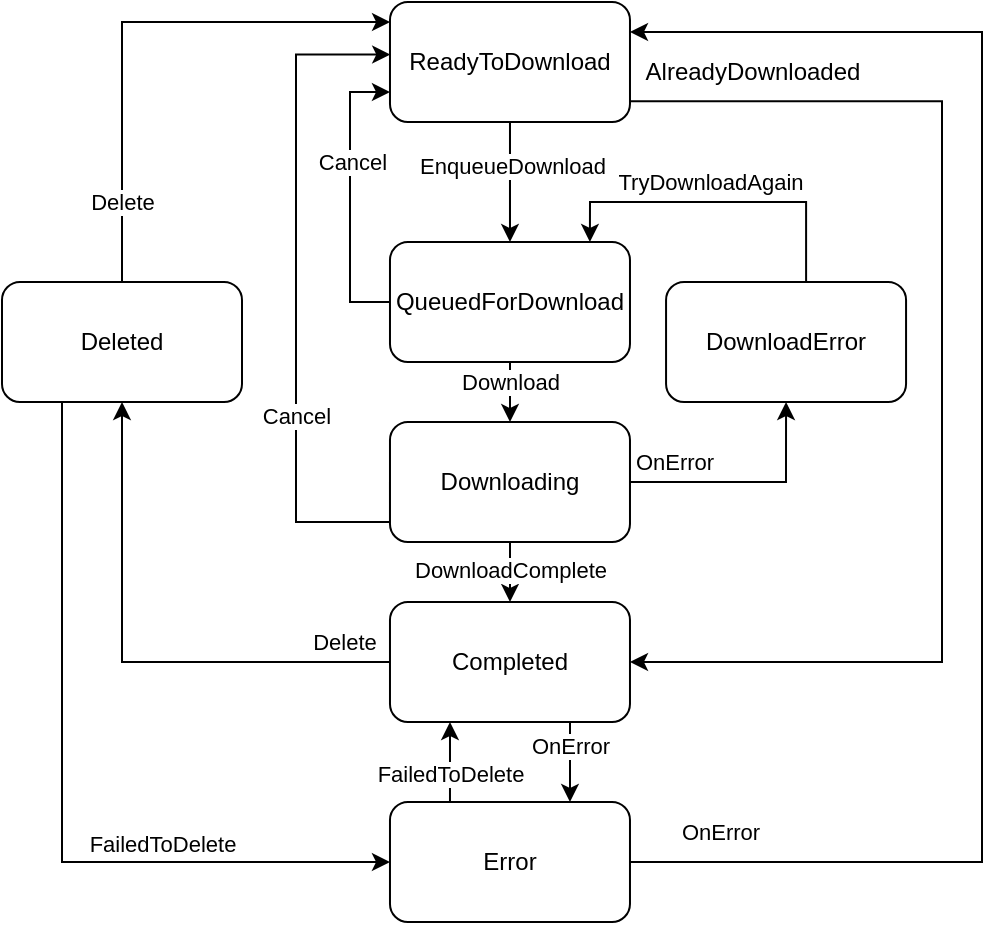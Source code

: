 <mxfile version="20.5.1" type="github">
  <diagram id="32U8eM802ad70G1T83tJ" name="Page-1">
    <mxGraphModel dx="588" dy="1404" grid="1" gridSize="10" guides="1" tooltips="1" connect="1" arrows="1" fold="1" page="1" pageScale="1" pageWidth="850" pageHeight="1100" math="0" shadow="0">
      <root>
        <mxCell id="0" />
        <mxCell id="1" parent="0" />
        <mxCell id="GUVT5bT9iIzlpzMXZ2RR-25" value="Inbound" parent="0" />
        <mxCell id="GUVT5bT9iIzlpzMXZ2RR-27" value="" style="edgeStyle=orthogonalEdgeStyle;rounded=0;orthogonalLoop=1;jettySize=auto;html=1;" parent="GUVT5bT9iIzlpzMXZ2RR-25" source="GUVT5bT9iIzlpzMXZ2RR-29" target="GUVT5bT9iIzlpzMXZ2RR-34" edge="1">
          <mxGeometry relative="1" as="geometry" />
        </mxCell>
        <mxCell id="GUVT5bT9iIzlpzMXZ2RR-28" value="EnqueueDownload" style="edgeLabel;html=1;align=center;verticalAlign=middle;resizable=0;points=[];" parent="GUVT5bT9iIzlpzMXZ2RR-27" vertex="1" connectable="0">
          <mxGeometry x="-0.29" y="1" relative="1" as="geometry">
            <mxPoint as="offset" />
          </mxGeometry>
        </mxCell>
        <mxCell id="GUVT5bT9iIzlpzMXZ2RR-78" style="edgeStyle=orthogonalEdgeStyle;rounded=0;orthogonalLoop=1;jettySize=auto;html=1;exitX=1.001;exitY=0.827;exitDx=0;exitDy=0;entryX=1;entryY=0.5;entryDx=0;entryDy=0;exitPerimeter=0;" parent="GUVT5bT9iIzlpzMXZ2RR-25" source="GUVT5bT9iIzlpzMXZ2RR-29" target="GUVT5bT9iIzlpzMXZ2RR-42" edge="1">
          <mxGeometry relative="1" as="geometry">
            <Array as="points">
              <mxPoint x="540" y="60" />
              <mxPoint x="540" y="340" />
            </Array>
          </mxGeometry>
        </mxCell>
        <mxCell id="GUVT5bT9iIzlpzMXZ2RR-29" value="ReadyToDownload" style="rounded=1;whiteSpace=wrap;html=1;" parent="GUVT5bT9iIzlpzMXZ2RR-25" vertex="1">
          <mxGeometry x="263.99" y="10" width="120" height="60" as="geometry" />
        </mxCell>
        <mxCell id="GUVT5bT9iIzlpzMXZ2RR-30" value="" style="edgeStyle=orthogonalEdgeStyle;rounded=0;orthogonalLoop=1;jettySize=auto;html=1;" parent="GUVT5bT9iIzlpzMXZ2RR-25" source="GUVT5bT9iIzlpzMXZ2RR-34" target="GUVT5bT9iIzlpzMXZ2RR-39" edge="1">
          <mxGeometry relative="1" as="geometry" />
        </mxCell>
        <mxCell id="GUVT5bT9iIzlpzMXZ2RR-31" value="Download" style="edgeLabel;html=1;align=center;verticalAlign=middle;resizable=0;points=[];" parent="GUVT5bT9iIzlpzMXZ2RR-30" vertex="1" connectable="0">
          <mxGeometry x="0.272" y="1" relative="1" as="geometry">
            <mxPoint x="-1" y="-2" as="offset" />
          </mxGeometry>
        </mxCell>
        <mxCell id="wKQMWwQcLif5Yqx3bAVA-6" style="edgeStyle=orthogonalEdgeStyle;rounded=0;orthogonalLoop=1;jettySize=auto;html=1;exitX=0;exitY=0.5;exitDx=0;exitDy=0;entryX=0;entryY=0.75;entryDx=0;entryDy=0;" parent="GUVT5bT9iIzlpzMXZ2RR-25" source="GUVT5bT9iIzlpzMXZ2RR-34" target="GUVT5bT9iIzlpzMXZ2RR-29" edge="1">
          <mxGeometry relative="1" as="geometry" />
        </mxCell>
        <mxCell id="wKQMWwQcLif5Yqx3bAVA-9" value="Cancel" style="edgeLabel;html=1;align=center;verticalAlign=middle;resizable=0;points=[];" parent="wKQMWwQcLif5Yqx3bAVA-6" vertex="1" connectable="0">
          <mxGeometry x="0.246" y="-1" relative="1" as="geometry">
            <mxPoint as="offset" />
          </mxGeometry>
        </mxCell>
        <mxCell id="GUVT5bT9iIzlpzMXZ2RR-34" value="QueuedForDownload" style="rounded=1;whiteSpace=wrap;html=1;" parent="GUVT5bT9iIzlpzMXZ2RR-25" vertex="1">
          <mxGeometry x="263.99" y="130" width="120" height="60" as="geometry" />
        </mxCell>
        <mxCell id="GUVT5bT9iIzlpzMXZ2RR-35" value="" style="edgeStyle=orthogonalEdgeStyle;rounded=0;orthogonalLoop=1;jettySize=auto;html=1;" parent="GUVT5bT9iIzlpzMXZ2RR-25" source="GUVT5bT9iIzlpzMXZ2RR-39" target="GUVT5bT9iIzlpzMXZ2RR-42" edge="1">
          <mxGeometry relative="1" as="geometry" />
        </mxCell>
        <mxCell id="GUVT5bT9iIzlpzMXZ2RR-36" value="DownloadComplete" style="edgeLabel;html=1;align=center;verticalAlign=middle;resizable=0;points=[];" parent="GUVT5bT9iIzlpzMXZ2RR-35" vertex="1" connectable="0">
          <mxGeometry x="0.231" y="1" relative="1" as="geometry">
            <mxPoint x="-1" y="3" as="offset" />
          </mxGeometry>
        </mxCell>
        <mxCell id="GUVT5bT9iIzlpzMXZ2RR-37" style="edgeStyle=orthogonalEdgeStyle;rounded=0;orthogonalLoop=1;jettySize=auto;html=1;exitX=1;exitY=0.5;exitDx=0;exitDy=0;entryX=0.5;entryY=1;entryDx=0;entryDy=0;" parent="GUVT5bT9iIzlpzMXZ2RR-25" source="GUVT5bT9iIzlpzMXZ2RR-39" target="GUVT5bT9iIzlpzMXZ2RR-45" edge="1">
          <mxGeometry relative="1" as="geometry" />
        </mxCell>
        <mxCell id="GUVT5bT9iIzlpzMXZ2RR-38" value="OnError" style="edgeLabel;html=1;align=center;verticalAlign=middle;resizable=0;points=[];" parent="GUVT5bT9iIzlpzMXZ2RR-37" vertex="1" connectable="0">
          <mxGeometry x="-0.152" y="1" relative="1" as="geometry">
            <mxPoint x="-28" y="-9" as="offset" />
          </mxGeometry>
        </mxCell>
        <mxCell id="wKQMWwQcLif5Yqx3bAVA-7" style="edgeStyle=orthogonalEdgeStyle;rounded=0;orthogonalLoop=1;jettySize=auto;html=1;exitX=0;exitY=0.5;exitDx=0;exitDy=0;entryX=0.001;entryY=0.438;entryDx=0;entryDy=0;entryPerimeter=0;" parent="GUVT5bT9iIzlpzMXZ2RR-25" source="GUVT5bT9iIzlpzMXZ2RR-39" target="GUVT5bT9iIzlpzMXZ2RR-29" edge="1">
          <mxGeometry relative="1" as="geometry">
            <Array as="points">
              <mxPoint x="217" y="270" />
              <mxPoint x="217" y="36" />
            </Array>
          </mxGeometry>
        </mxCell>
        <mxCell id="wKQMWwQcLif5Yqx3bAVA-8" value="Cancel" style="edgeLabel;html=1;align=center;verticalAlign=middle;resizable=0;points=[];" parent="wKQMWwQcLif5Yqx3bAVA-7" vertex="1" connectable="0">
          <mxGeometry x="-0.309" relative="1" as="geometry">
            <mxPoint as="offset" />
          </mxGeometry>
        </mxCell>
        <mxCell id="GUVT5bT9iIzlpzMXZ2RR-39" value="Downloading" style="rounded=1;whiteSpace=wrap;html=1;" parent="GUVT5bT9iIzlpzMXZ2RR-25" vertex="1">
          <mxGeometry x="263.99" y="220" width="120" height="60" as="geometry" />
        </mxCell>
        <mxCell id="GUVT5bT9iIzlpzMXZ2RR-40" style="edgeStyle=orthogonalEdgeStyle;rounded=0;orthogonalLoop=1;jettySize=auto;html=1;exitX=0.5;exitY=0;exitDx=0;exitDy=0;" parent="GUVT5bT9iIzlpzMXZ2RR-25" source="s1Fuius8Vt1sjJiFdpHV-14" edge="1">
          <mxGeometry relative="1" as="geometry">
            <mxPoint x="110" y="390" as="sourcePoint" />
            <mxPoint x="264.03" y="20" as="targetPoint" />
            <Array as="points">
              <mxPoint x="130" y="20" />
            </Array>
          </mxGeometry>
        </mxCell>
        <mxCell id="GUVT5bT9iIzlpzMXZ2RR-41" value="Delete" style="edgeLabel;html=1;align=center;verticalAlign=middle;resizable=0;points=[];" parent="GUVT5bT9iIzlpzMXZ2RR-40" vertex="1" connectable="0">
          <mxGeometry x="-0.154" y="2" relative="1" as="geometry">
            <mxPoint x="2" y="71" as="offset" />
          </mxGeometry>
        </mxCell>
        <mxCell id="s1Fuius8Vt1sjJiFdpHV-9" style="edgeStyle=orthogonalEdgeStyle;rounded=0;orthogonalLoop=1;jettySize=auto;html=1;exitX=1;exitY=0.5;exitDx=0;exitDy=0;entryX=1;entryY=0.25;entryDx=0;entryDy=0;startArrow=none;startFill=0;endArrow=classic;endFill=1;" edge="1" parent="GUVT5bT9iIzlpzMXZ2RR-25" source="s1Fuius8Vt1sjJiFdpHV-11" target="GUVT5bT9iIzlpzMXZ2RR-29">
          <mxGeometry relative="1" as="geometry">
            <Array as="points">
              <mxPoint x="560" y="440" />
              <mxPoint x="560" y="25" />
            </Array>
          </mxGeometry>
        </mxCell>
        <mxCell id="s1Fuius8Vt1sjJiFdpHV-10" value="OnError" style="edgeLabel;html=1;align=center;verticalAlign=middle;resizable=0;points=[];" vertex="1" connectable="0" parent="s1Fuius8Vt1sjJiFdpHV-9">
          <mxGeometry x="-0.904" y="1" relative="1" as="geometry">
            <mxPoint x="8" y="-14" as="offset" />
          </mxGeometry>
        </mxCell>
        <mxCell id="s1Fuius8Vt1sjJiFdpHV-12" value="" style="edgeStyle=orthogonalEdgeStyle;rounded=0;orthogonalLoop=1;jettySize=auto;html=1;startArrow=none;startFill=0;endArrow=classic;endFill=1;exitX=0.75;exitY=1;exitDx=0;exitDy=0;entryX=0.75;entryY=0;entryDx=0;entryDy=0;" edge="1" parent="GUVT5bT9iIzlpzMXZ2RR-25" source="GUVT5bT9iIzlpzMXZ2RR-42" target="s1Fuius8Vt1sjJiFdpHV-11">
          <mxGeometry relative="1" as="geometry" />
        </mxCell>
        <mxCell id="s1Fuius8Vt1sjJiFdpHV-13" value="OnError" style="edgeLabel;html=1;align=center;verticalAlign=middle;resizable=0;points=[];" vertex="1" connectable="0" parent="s1Fuius8Vt1sjJiFdpHV-12">
          <mxGeometry x="-0.42" y="-1" relative="1" as="geometry">
            <mxPoint x="1" as="offset" />
          </mxGeometry>
        </mxCell>
        <mxCell id="s1Fuius8Vt1sjJiFdpHV-15" value="" style="edgeStyle=orthogonalEdgeStyle;rounded=0;orthogonalLoop=1;jettySize=auto;html=1;startArrow=none;startFill=0;endArrow=classic;endFill=1;" edge="1" parent="GUVT5bT9iIzlpzMXZ2RR-25" source="GUVT5bT9iIzlpzMXZ2RR-42" target="s1Fuius8Vt1sjJiFdpHV-14">
          <mxGeometry relative="1" as="geometry" />
        </mxCell>
        <mxCell id="s1Fuius8Vt1sjJiFdpHV-16" value="Delete" style="edgeLabel;html=1;align=center;verticalAlign=middle;resizable=0;points=[];" vertex="1" connectable="0" parent="s1Fuius8Vt1sjJiFdpHV-15">
          <mxGeometry x="-0.277" relative="1" as="geometry">
            <mxPoint x="72" y="-10" as="offset" />
          </mxGeometry>
        </mxCell>
        <mxCell id="GUVT5bT9iIzlpzMXZ2RR-42" value="Completed" style="rounded=1;whiteSpace=wrap;html=1;" parent="GUVT5bT9iIzlpzMXZ2RR-25" vertex="1">
          <mxGeometry x="263.99" y="310" width="120" height="60" as="geometry" />
        </mxCell>
        <mxCell id="GUVT5bT9iIzlpzMXZ2RR-43" style="edgeStyle=orthogonalEdgeStyle;rounded=0;orthogonalLoop=1;jettySize=auto;html=1;entryX=0.833;entryY=0;entryDx=0;entryDy=0;entryPerimeter=0;exitX=0.5;exitY=0;exitDx=0;exitDy=0;" parent="GUVT5bT9iIzlpzMXZ2RR-25" source="GUVT5bT9iIzlpzMXZ2RR-45" target="GUVT5bT9iIzlpzMXZ2RR-34" edge="1">
          <mxGeometry relative="1" as="geometry">
            <mxPoint x="443.99" y="70" as="targetPoint" />
            <Array as="points">
              <mxPoint x="472.03" y="110" />
              <mxPoint x="364.03" y="110" />
            </Array>
            <mxPoint x="563.99" y="150" as="sourcePoint" />
          </mxGeometry>
        </mxCell>
        <mxCell id="GUVT5bT9iIzlpzMXZ2RR-44" value="TryDownloadAgain" style="edgeLabel;html=1;align=center;verticalAlign=middle;resizable=0;points=[];" parent="GUVT5bT9iIzlpzMXZ2RR-43" vertex="1" connectable="0">
          <mxGeometry x="0.356" y="1" relative="1" as="geometry">
            <mxPoint x="22" y="-11" as="offset" />
          </mxGeometry>
        </mxCell>
        <mxCell id="GUVT5bT9iIzlpzMXZ2RR-45" value="DownloadError" style="rounded=1;whiteSpace=wrap;html=1;" parent="GUVT5bT9iIzlpzMXZ2RR-25" vertex="1">
          <mxGeometry x="402.03" y="150" width="120" height="60" as="geometry" />
        </mxCell>
        <mxCell id="wKQMWwQcLif5Yqx3bAVA-1" value="AlreadyDownloaded" style="text;html=1;align=center;verticalAlign=middle;resizable=0;points=[];autosize=1;strokeColor=none;fillColor=none;" parent="GUVT5bT9iIzlpzMXZ2RR-25" vertex="1">
          <mxGeometry x="380" y="30" width="130" height="30" as="geometry" />
        </mxCell>
        <mxCell id="s1Fuius8Vt1sjJiFdpHV-21" style="edgeStyle=orthogonalEdgeStyle;rounded=0;orthogonalLoop=1;jettySize=auto;html=1;exitX=0.25;exitY=0;exitDx=0;exitDy=0;entryX=0.25;entryY=1;entryDx=0;entryDy=0;startArrow=none;startFill=0;endArrow=classic;endFill=1;" edge="1" parent="GUVT5bT9iIzlpzMXZ2RR-25" source="s1Fuius8Vt1sjJiFdpHV-11" target="GUVT5bT9iIzlpzMXZ2RR-42">
          <mxGeometry relative="1" as="geometry">
            <Array as="points">
              <mxPoint x="294" y="390" />
              <mxPoint x="294" y="390" />
            </Array>
          </mxGeometry>
        </mxCell>
        <mxCell id="s1Fuius8Vt1sjJiFdpHV-22" value="FailedToDelete" style="edgeLabel;html=1;align=center;verticalAlign=middle;resizable=0;points=[];" vertex="1" connectable="0" parent="s1Fuius8Vt1sjJiFdpHV-21">
          <mxGeometry x="-0.307" relative="1" as="geometry">
            <mxPoint as="offset" />
          </mxGeometry>
        </mxCell>
        <mxCell id="s1Fuius8Vt1sjJiFdpHV-11" value="Error" style="rounded=1;whiteSpace=wrap;html=1;" vertex="1" parent="GUVT5bT9iIzlpzMXZ2RR-25">
          <mxGeometry x="263.99" y="410" width="120" height="60" as="geometry" />
        </mxCell>
        <mxCell id="s1Fuius8Vt1sjJiFdpHV-19" style="edgeStyle=orthogonalEdgeStyle;rounded=0;orthogonalLoop=1;jettySize=auto;html=1;exitX=0.25;exitY=1;exitDx=0;exitDy=0;entryX=0;entryY=0.5;entryDx=0;entryDy=0;startArrow=none;startFill=0;endArrow=classic;endFill=1;" edge="1" parent="GUVT5bT9iIzlpzMXZ2RR-25" source="s1Fuius8Vt1sjJiFdpHV-14" target="s1Fuius8Vt1sjJiFdpHV-11">
          <mxGeometry relative="1" as="geometry" />
        </mxCell>
        <mxCell id="s1Fuius8Vt1sjJiFdpHV-20" value="FailedToDelete" style="edgeLabel;html=1;align=center;verticalAlign=middle;resizable=0;points=[];" vertex="1" connectable="0" parent="s1Fuius8Vt1sjJiFdpHV-19">
          <mxGeometry x="-0.788" y="-1" relative="1" as="geometry">
            <mxPoint x="51" y="179" as="offset" />
          </mxGeometry>
        </mxCell>
        <mxCell id="s1Fuius8Vt1sjJiFdpHV-14" value="Deleted" style="rounded=1;whiteSpace=wrap;html=1;" vertex="1" parent="GUVT5bT9iIzlpzMXZ2RR-25">
          <mxGeometry x="70" y="150" width="120" height="60" as="geometry" />
        </mxCell>
        <mxCell id="GUVT5bT9iIzlpzMXZ2RR-26" value="Outbound" parent="0" visible="0" />
        <mxCell id="wKQMWwQcLif5Yqx3bAVA-15" value="" style="edgeStyle=orthogonalEdgeStyle;rounded=0;orthogonalLoop=1;jettySize=auto;html=1;startArrow=classic;startFill=1;endArrow=none;endFill=0;" parent="GUVT5bT9iIzlpzMXZ2RR-26" source="GUVT5bT9iIzlpzMXZ2RR-46" target="wKQMWwQcLif5Yqx3bAVA-14" edge="1">
          <mxGeometry relative="1" as="geometry" />
        </mxCell>
        <mxCell id="wKQMWwQcLif5Yqx3bAVA-16" value="EnqueueUpload" style="edgeLabel;html=1;align=center;verticalAlign=middle;resizable=0;points=[];" parent="wKQMWwQcLif5Yqx3bAVA-15" vertex="1" connectable="0">
          <mxGeometry x="0.391" relative="1" as="geometry">
            <mxPoint as="offset" />
          </mxGeometry>
        </mxCell>
        <mxCell id="wKQMWwQcLif5Yqx3bAVA-18" value="" style="edgeStyle=orthogonalEdgeStyle;rounded=0;orthogonalLoop=1;jettySize=auto;html=1;startArrow=none;startFill=0;endArrow=classic;endFill=1;" parent="GUVT5bT9iIzlpzMXZ2RR-26" source="GUVT5bT9iIzlpzMXZ2RR-46" target="wKQMWwQcLif5Yqx3bAVA-17" edge="1">
          <mxGeometry relative="1" as="geometry" />
        </mxCell>
        <mxCell id="wKQMWwQcLif5Yqx3bAVA-19" value="Cancel" style="edgeLabel;html=1;align=center;verticalAlign=middle;resizable=0;points=[];" parent="wKQMWwQcLif5Yqx3bAVA-18" vertex="1" connectable="0">
          <mxGeometry x="-0.225" relative="1" as="geometry">
            <mxPoint y="-10" as="offset" />
          </mxGeometry>
        </mxCell>
        <mxCell id="GUVT5bT9iIzlpzMXZ2RR-46" value="QueuedForUpload" style="rounded=1;whiteSpace=wrap;html=1;" parent="GUVT5bT9iIzlpzMXZ2RR-26" vertex="1">
          <mxGeometry x="540" y="480" width="120" height="60" as="geometry" />
        </mxCell>
        <mxCell id="GUVT5bT9iIzlpzMXZ2RR-50" value="UploadComplete" style="edgeStyle=orthogonalEdgeStyle;rounded=0;orthogonalLoop=1;jettySize=auto;html=1;entryX=0.5;entryY=0;entryDx=0;entryDy=0;" parent="GUVT5bT9iIzlpzMXZ2RR-26" source="GUVT5bT9iIzlpzMXZ2RR-47" target="GUVT5bT9iIzlpzMXZ2RR-53" edge="1">
          <mxGeometry x="-0.5" relative="1" as="geometry">
            <mxPoint x="650" y="670" as="targetPoint" />
            <mxPoint as="offset" />
          </mxGeometry>
        </mxCell>
        <mxCell id="GUVT5bT9iIzlpzMXZ2RR-71" value="" style="edgeStyle=orthogonalEdgeStyle;rounded=0;orthogonalLoop=1;jettySize=auto;html=1;entryX=0.5;entryY=1;entryDx=0;entryDy=0;" parent="GUVT5bT9iIzlpzMXZ2RR-26" source="GUVT5bT9iIzlpzMXZ2RR-47" target="GUVT5bT9iIzlpzMXZ2RR-69" edge="1">
          <mxGeometry relative="1" as="geometry">
            <mxPoint x="740" y="610" as="targetPoint" />
            <Array as="points" />
          </mxGeometry>
        </mxCell>
        <mxCell id="GUVT5bT9iIzlpzMXZ2RR-77" value="Error" style="edgeLabel;html=1;align=center;verticalAlign=middle;resizable=0;points=[];" parent="GUVT5bT9iIzlpzMXZ2RR-71" vertex="1" connectable="0">
          <mxGeometry x="-0.67" y="-1" relative="1" as="geometry">
            <mxPoint x="12" y="-11" as="offset" />
          </mxGeometry>
        </mxCell>
        <mxCell id="wKQMWwQcLif5Yqx3bAVA-20" style="edgeStyle=orthogonalEdgeStyle;rounded=0;orthogonalLoop=1;jettySize=auto;html=1;entryX=0.75;entryY=1;entryDx=0;entryDy=0;startArrow=none;startFill=0;endArrow=classic;endFill=1;" parent="GUVT5bT9iIzlpzMXZ2RR-26" source="GUVT5bT9iIzlpzMXZ2RR-47" target="wKQMWwQcLif5Yqx3bAVA-17" edge="1">
          <mxGeometry relative="1" as="geometry" />
        </mxCell>
        <mxCell id="wKQMWwQcLif5Yqx3bAVA-21" value="Cancel" style="edgeLabel;html=1;align=center;verticalAlign=middle;resizable=0;points=[];" parent="wKQMWwQcLif5Yqx3bAVA-20" vertex="1" connectable="0">
          <mxGeometry x="-0.59" relative="1" as="geometry">
            <mxPoint x="7" y="-10" as="offset" />
          </mxGeometry>
        </mxCell>
        <mxCell id="GUVT5bT9iIzlpzMXZ2RR-47" value="Uploading" style="rounded=1;whiteSpace=wrap;html=1;" parent="GUVT5bT9iIzlpzMXZ2RR-26" vertex="1">
          <mxGeometry x="540" y="580" width="120" height="60" as="geometry" />
        </mxCell>
        <mxCell id="GUVT5bT9iIzlpzMXZ2RR-51" value="" style="edgeStyle=orthogonalEdgeStyle;rounded=0;orthogonalLoop=1;jettySize=auto;html=1;" parent="GUVT5bT9iIzlpzMXZ2RR-26" source="GUVT5bT9iIzlpzMXZ2RR-53" target="GUVT5bT9iIzlpzMXZ2RR-58" edge="1">
          <mxGeometry relative="1" as="geometry" />
        </mxCell>
        <mxCell id="GUVT5bT9iIzlpzMXZ2RR-52" value="EnqueueDownload" style="edgeLabel;html=1;align=center;verticalAlign=middle;resizable=0;points=[];" parent="GUVT5bT9iIzlpzMXZ2RR-51" vertex="1" connectable="0">
          <mxGeometry x="-0.29" y="1" relative="1" as="geometry">
            <mxPoint as="offset" />
          </mxGeometry>
        </mxCell>
        <mxCell id="GUVT5bT9iIzlpzMXZ2RR-53" value="ReadyToDownload" style="rounded=1;whiteSpace=wrap;html=1;" parent="GUVT5bT9iIzlpzMXZ2RR-26" vertex="1">
          <mxGeometry x="540.03" y="680" width="120" height="60" as="geometry" />
        </mxCell>
        <mxCell id="GUVT5bT9iIzlpzMXZ2RR-54" value="" style="edgeStyle=orthogonalEdgeStyle;rounded=0;orthogonalLoop=1;jettySize=auto;html=1;" parent="GUVT5bT9iIzlpzMXZ2RR-26" source="GUVT5bT9iIzlpzMXZ2RR-58" target="GUVT5bT9iIzlpzMXZ2RR-63" edge="1">
          <mxGeometry relative="1" as="geometry" />
        </mxCell>
        <mxCell id="GUVT5bT9iIzlpzMXZ2RR-55" value="Download" style="edgeLabel;html=1;align=center;verticalAlign=middle;resizable=0;points=[];" parent="GUVT5bT9iIzlpzMXZ2RR-54" vertex="1" connectable="0">
          <mxGeometry x="0.272" y="1" relative="1" as="geometry">
            <mxPoint x="-1" y="-11" as="offset" />
          </mxGeometry>
        </mxCell>
        <mxCell id="GUVT5bT9iIzlpzMXZ2RR-58" value="QueuedForDownload" style="rounded=1;whiteSpace=wrap;html=1;" parent="GUVT5bT9iIzlpzMXZ2RR-26" vertex="1">
          <mxGeometry x="540.03" y="790" width="120" height="60" as="geometry" />
        </mxCell>
        <mxCell id="GUVT5bT9iIzlpzMXZ2RR-59" value="" style="edgeStyle=orthogonalEdgeStyle;rounded=0;orthogonalLoop=1;jettySize=auto;html=1;" parent="GUVT5bT9iIzlpzMXZ2RR-26" source="GUVT5bT9iIzlpzMXZ2RR-63" target="GUVT5bT9iIzlpzMXZ2RR-66" edge="1">
          <mxGeometry relative="1" as="geometry" />
        </mxCell>
        <mxCell id="GUVT5bT9iIzlpzMXZ2RR-60" value="DownloadComplete" style="edgeLabel;html=1;align=center;verticalAlign=middle;resizable=0;points=[];" parent="GUVT5bT9iIzlpzMXZ2RR-59" vertex="1" connectable="0">
          <mxGeometry x="0.231" y="1" relative="1" as="geometry">
            <mxPoint x="-1" y="-4" as="offset" />
          </mxGeometry>
        </mxCell>
        <mxCell id="GUVT5bT9iIzlpzMXZ2RR-61" style="edgeStyle=orthogonalEdgeStyle;rounded=0;orthogonalLoop=1;jettySize=auto;html=1;exitX=1;exitY=0.5;exitDx=0;exitDy=0;entryX=0.5;entryY=1;entryDx=0;entryDy=0;" parent="GUVT5bT9iIzlpzMXZ2RR-26" source="GUVT5bT9iIzlpzMXZ2RR-63" target="wKQMWwQcLif5Yqx3bAVA-24" edge="1">
          <mxGeometry relative="1" as="geometry">
            <mxPoint x="700" y="930.0" as="sourcePoint" />
            <mxPoint x="860" y="740" as="targetPoint" />
          </mxGeometry>
        </mxCell>
        <mxCell id="GUVT5bT9iIzlpzMXZ2RR-62" value="Error" style="edgeLabel;html=1;align=center;verticalAlign=middle;resizable=0;points=[];" parent="GUVT5bT9iIzlpzMXZ2RR-61" vertex="1" connectable="0">
          <mxGeometry x="-0.152" y="1" relative="1" as="geometry">
            <mxPoint x="-131" y="-9" as="offset" />
          </mxGeometry>
        </mxCell>
        <mxCell id="wKQMWwQcLif5Yqx3bAVA-25" value="Error" style="edgeLabel;html=1;align=center;verticalAlign=middle;resizable=0;points=[];" parent="GUVT5bT9iIzlpzMXZ2RR-61" vertex="1" connectable="0">
          <mxGeometry x="-0.57" relative="1" as="geometry">
            <mxPoint y="-10" as="offset" />
          </mxGeometry>
        </mxCell>
        <mxCell id="GUVT5bT9iIzlpzMXZ2RR-63" value="Downloading" style="rounded=1;whiteSpace=wrap;html=1;" parent="GUVT5bT9iIzlpzMXZ2RR-26" vertex="1">
          <mxGeometry x="540" y="890" width="120" height="60" as="geometry" />
        </mxCell>
        <mxCell id="GUVT5bT9iIzlpzMXZ2RR-64" style="edgeStyle=orthogonalEdgeStyle;rounded=0;orthogonalLoop=1;jettySize=auto;html=1;exitX=0;exitY=0.25;exitDx=0;exitDy=0;entryX=0;entryY=0.25;entryDx=0;entryDy=0;" parent="GUVT5bT9iIzlpzMXZ2RR-26" source="GUVT5bT9iIzlpzMXZ2RR-66" target="GUVT5bT9iIzlpzMXZ2RR-53" edge="1">
          <mxGeometry relative="1" as="geometry">
            <mxPoint x="530.03" y="1110" as="sourcePoint" />
            <mxPoint x="530.03" y="690" as="targetPoint" />
            <Array as="points">
              <mxPoint x="460" y="1005" />
              <mxPoint x="460" y="695" />
            </Array>
          </mxGeometry>
        </mxCell>
        <mxCell id="GUVT5bT9iIzlpzMXZ2RR-65" value="Delete" style="edgeLabel;html=1;align=center;verticalAlign=middle;resizable=0;points=[];" parent="GUVT5bT9iIzlpzMXZ2RR-64" vertex="1" connectable="0">
          <mxGeometry x="-0.154" y="2" relative="1" as="geometry">
            <mxPoint x="2" y="-74" as="offset" />
          </mxGeometry>
        </mxCell>
        <mxCell id="GUVT5bT9iIzlpzMXZ2RR-66" value="Completed" style="rounded=1;whiteSpace=wrap;html=1;" parent="GUVT5bT9iIzlpzMXZ2RR-26" vertex="1">
          <mxGeometry x="540.03" y="990" width="120" height="60" as="geometry" />
        </mxCell>
        <mxCell id="GUVT5bT9iIzlpzMXZ2RR-67" style="edgeStyle=orthogonalEdgeStyle;rounded=0;orthogonalLoop=1;jettySize=auto;html=1;entryX=1;entryY=0.5;entryDx=0;entryDy=0;exitX=0.5;exitY=0;exitDx=0;exitDy=0;" parent="GUVT5bT9iIzlpzMXZ2RR-26" source="wKQMWwQcLif5Yqx3bAVA-24" target="GUVT5bT9iIzlpzMXZ2RR-58" edge="1">
          <mxGeometry relative="1" as="geometry">
            <mxPoint x="720.03" y="740" as="targetPoint" />
            <Array as="points">
              <mxPoint x="780" y="820" />
            </Array>
            <mxPoint x="840.03" y="820" as="sourcePoint" />
          </mxGeometry>
        </mxCell>
        <mxCell id="GUVT5bT9iIzlpzMXZ2RR-68" value="TryDownloadAgain" style="edgeLabel;html=1;align=center;verticalAlign=middle;resizable=0;points=[];" parent="GUVT5bT9iIzlpzMXZ2RR-67" vertex="1" connectable="0">
          <mxGeometry x="0.356" y="1" relative="1" as="geometry">
            <mxPoint x="16" y="-11" as="offset" />
          </mxGeometry>
        </mxCell>
        <mxCell id="GUVT5bT9iIzlpzMXZ2RR-69" value="UploadError" style="rounded=1;whiteSpace=wrap;html=1;" parent="GUVT5bT9iIzlpzMXZ2RR-26" vertex="1">
          <mxGeometry x="690" y="530" width="120" height="60" as="geometry" />
        </mxCell>
        <mxCell id="GUVT5bT9iIzlpzMXZ2RR-75" style="edgeStyle=orthogonalEdgeStyle;rounded=0;orthogonalLoop=1;jettySize=auto;html=1;exitX=0.5;exitY=0;exitDx=0;exitDy=0;entryX=1;entryY=0.5;entryDx=0;entryDy=0;" parent="GUVT5bT9iIzlpzMXZ2RR-26" source="GUVT5bT9iIzlpzMXZ2RR-69" target="GUVT5bT9iIzlpzMXZ2RR-46" edge="1">
          <mxGeometry relative="1" as="geometry">
            <mxPoint x="765.03" y="430" as="sourcePoint" />
            <mxPoint x="825" y="370" as="targetPoint" />
          </mxGeometry>
        </mxCell>
        <mxCell id="GUVT5bT9iIzlpzMXZ2RR-76" value="TryUploadAgain" style="edgeLabel;html=1;align=center;verticalAlign=middle;resizable=0;points=[];" parent="GUVT5bT9iIzlpzMXZ2RR-75" vertex="1" connectable="0">
          <mxGeometry x="-0.5" y="-2" relative="1" as="geometry">
            <mxPoint x="-30" y="-8" as="offset" />
          </mxGeometry>
        </mxCell>
        <mxCell id="wKQMWwQcLif5Yqx3bAVA-2" style="edgeStyle=orthogonalEdgeStyle;rounded=0;orthogonalLoop=1;jettySize=auto;html=1;entryX=0;entryY=0.75;entryDx=0;entryDy=0;" parent="GUVT5bT9iIzlpzMXZ2RR-26" target="GUVT5bT9iIzlpzMXZ2RR-53" edge="1">
          <mxGeometry relative="1" as="geometry">
            <mxPoint x="540" y="820" as="sourcePoint" />
            <mxPoint x="504.99" y="705" as="targetPoint" />
            <Array as="points">
              <mxPoint x="520" y="820" />
              <mxPoint x="520" y="725" />
            </Array>
          </mxGeometry>
        </mxCell>
        <mxCell id="wKQMWwQcLif5Yqx3bAVA-3" value="Cancel" style="edgeLabel;html=1;align=center;verticalAlign=middle;resizable=0;points=[];" parent="wKQMWwQcLif5Yqx3bAVA-2" vertex="1" connectable="0">
          <mxGeometry x="-0.155" y="1" relative="1" as="geometry">
            <mxPoint x="9" y="-19" as="offset" />
          </mxGeometry>
        </mxCell>
        <mxCell id="wKQMWwQcLif5Yqx3bAVA-4" style="edgeStyle=orthogonalEdgeStyle;rounded=0;orthogonalLoop=1;jettySize=auto;html=1;entryX=0;entryY=0.5;entryDx=0;entryDy=0;exitX=0;exitY=0.5;exitDx=0;exitDy=0;" parent="GUVT5bT9iIzlpzMXZ2RR-26" source="GUVT5bT9iIzlpzMXZ2RR-63" target="GUVT5bT9iIzlpzMXZ2RR-53" edge="1">
          <mxGeometry relative="1" as="geometry">
            <Array as="points">
              <mxPoint x="490" y="920" />
              <mxPoint x="490" y="710" />
            </Array>
            <mxPoint x="504.99" y="920" as="sourcePoint" />
            <mxPoint x="504.99" y="690" as="targetPoint" />
          </mxGeometry>
        </mxCell>
        <mxCell id="wKQMWwQcLif5Yqx3bAVA-5" value="Cancel" style="edgeLabel;html=1;align=center;verticalAlign=middle;resizable=0;points=[];" parent="wKQMWwQcLif5Yqx3bAVA-4" vertex="1" connectable="0">
          <mxGeometry x="-0.366" y="-1" relative="1" as="geometry">
            <mxPoint as="offset" />
          </mxGeometry>
        </mxCell>
        <mxCell id="wKQMWwQcLif5Yqx3bAVA-22" style="edgeStyle=orthogonalEdgeStyle;rounded=0;orthogonalLoop=1;jettySize=auto;html=1;exitX=1;exitY=0.5;exitDx=0;exitDy=0;entryX=1;entryY=0.25;entryDx=0;entryDy=0;startArrow=none;startFill=0;endArrow=classic;endFill=1;" parent="GUVT5bT9iIzlpzMXZ2RR-26" source="wKQMWwQcLif5Yqx3bAVA-14" target="GUVT5bT9iIzlpzMXZ2RR-53" edge="1">
          <mxGeometry relative="1" as="geometry">
            <Array as="points">
              <mxPoint x="830" y="410" />
              <mxPoint x="830" y="695" />
            </Array>
          </mxGeometry>
        </mxCell>
        <mxCell id="wKQMWwQcLif5Yqx3bAVA-23" value="AlreadyUploaded" style="edgeLabel;html=1;align=center;verticalAlign=middle;resizable=0;points=[];" parent="wKQMWwQcLif5Yqx3bAVA-22" vertex="1" connectable="0">
          <mxGeometry x="-0.715" y="-2" relative="1" as="geometry">
            <mxPoint x="-32" y="-12" as="offset" />
          </mxGeometry>
        </mxCell>
        <mxCell id="wKQMWwQcLif5Yqx3bAVA-14" value="Initialized" style="rounded=1;whiteSpace=wrap;html=1;" parent="GUVT5bT9iIzlpzMXZ2RR-26" vertex="1">
          <mxGeometry x="540" y="380" width="120" height="60" as="geometry" />
        </mxCell>
        <mxCell id="wKQMWwQcLif5Yqx3bAVA-17" value="Canceled" style="rounded=1;whiteSpace=wrap;html=1;" parent="GUVT5bT9iIzlpzMXZ2RR-26" vertex="1">
          <mxGeometry x="340" y="480" width="120" height="60" as="geometry" />
        </mxCell>
        <mxCell id="wKQMWwQcLif5Yqx3bAVA-24" value="DownloadError" style="rounded=1;whiteSpace=wrap;html=1;" parent="GUVT5bT9iIzlpzMXZ2RR-26" vertex="1">
          <mxGeometry x="690" y="840" width="120" height="60" as="geometry" />
        </mxCell>
        <mxCell id="s1Fuius8Vt1sjJiFdpHV-1" style="edgeStyle=orthogonalEdgeStyle;rounded=0;orthogonalLoop=1;jettySize=auto;html=1;exitX=0.5;exitY=1;exitDx=0;exitDy=0;entryX=0.5;entryY=0;entryDx=0;entryDy=0;" edge="1" parent="GUVT5bT9iIzlpzMXZ2RR-26" source="GUVT5bT9iIzlpzMXZ2RR-46" target="GUVT5bT9iIzlpzMXZ2RR-47">
          <mxGeometry relative="1" as="geometry">
            <mxPoint x="600" y="540" as="sourcePoint" />
            <mxPoint x="600" y="580" as="targetPoint" />
          </mxGeometry>
        </mxCell>
        <mxCell id="s1Fuius8Vt1sjJiFdpHV-2" value="Upload" style="edgeLabel;html=1;align=center;verticalAlign=middle;resizable=0;points=[];" vertex="1" connectable="0" parent="s1Fuius8Vt1sjJiFdpHV-1">
          <mxGeometry x="-0.432" relative="1" as="geometry">
            <mxPoint y="9" as="offset" />
          </mxGeometry>
        </mxCell>
        <mxCell id="s1Fuius8Vt1sjJiFdpHV-3" style="edgeStyle=orthogonalEdgeStyle;rounded=0;orthogonalLoop=1;jettySize=auto;html=1;exitX=1;exitY=0.5;exitDx=0;exitDy=0;entryX=1;entryY=0.5;entryDx=0;entryDy=0;" edge="1" parent="GUVT5bT9iIzlpzMXZ2RR-26" source="GUVT5bT9iIzlpzMXZ2RR-53" target="GUVT5bT9iIzlpzMXZ2RR-66">
          <mxGeometry relative="1" as="geometry">
            <Array as="points">
              <mxPoint x="830" y="710" />
              <mxPoint x="830" y="1020" />
            </Array>
            <mxPoint x="660.03" y="710" as="sourcePoint" />
            <mxPoint x="660.03" y="1020" as="targetPoint" />
          </mxGeometry>
        </mxCell>
        <mxCell id="s1Fuius8Vt1sjJiFdpHV-4" value="AlreadyDownloaded" style="edgeLabel;html=1;align=center;verticalAlign=middle;resizable=0;points=[];" vertex="1" connectable="0" parent="s1Fuius8Vt1sjJiFdpHV-3">
          <mxGeometry x="0.141" y="-2" relative="1" as="geometry">
            <mxPoint x="-108" y="-228" as="offset" />
          </mxGeometry>
        </mxCell>
      </root>
    </mxGraphModel>
  </diagram>
</mxfile>
